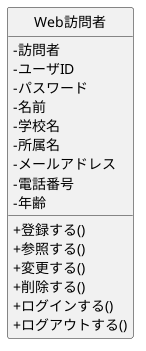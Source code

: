 @startuml Web訪問者システムのクラス図
skinparam classAttributeIconSize 0
hide circle

class Web訪問者 {
 -訪問者
 -ユーザID
 -パスワード
 -名前
 -学校名
 -所属名
 -メールアドレス
 -電話番号
 -年齢

 +登録する()
 +参照する()
 +変更する()
 +削除する()
 +ログインする()
 +ログアウトする()
}

@enduml
